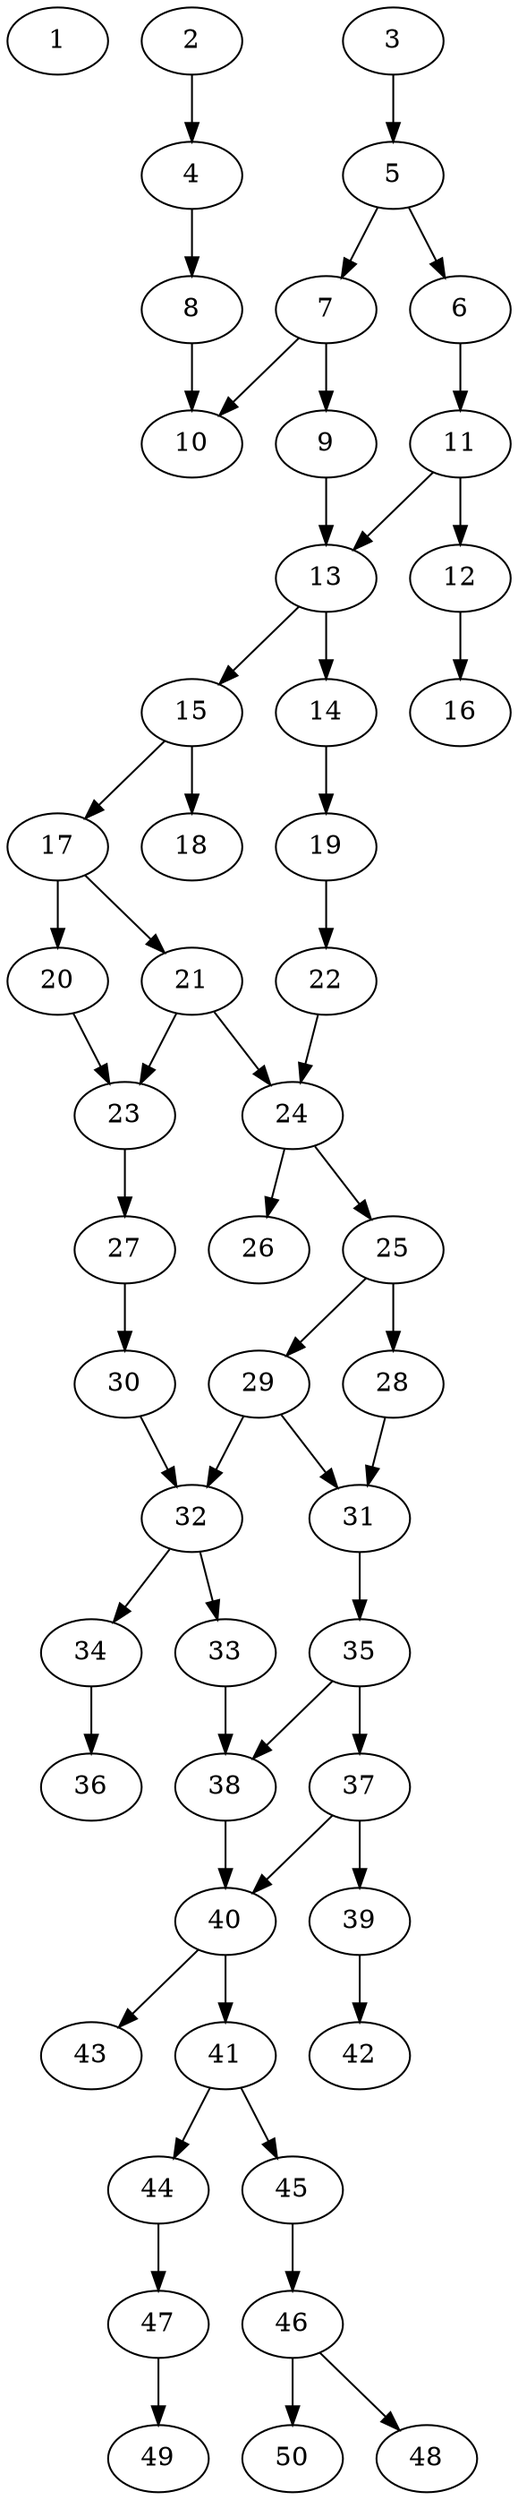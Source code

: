 // DAG automatically generated by daggen at Thu Oct  3 14:07:57 2019
// ./daggen --dot -n 50 --ccr 0.4 --fat 0.3 --regular 0.9 --density 0.5 --mindata 5242880 --maxdata 52428800 
digraph G {
  1 [size="116771840", alpha="0.04", expect_size="46708736"] 
  2 [size="127838720", alpha="0.10", expect_size="51135488"] 
  2 -> 4 [size ="51135488"]
  3 [size="36400640", alpha="0.03", expect_size="14560256"] 
  3 -> 5 [size ="14560256"]
  4 [size="13429760", alpha="0.13", expect_size="5371904"] 
  4 -> 8 [size ="5371904"]
  5 [size="83302400", alpha="0.05", expect_size="33320960"] 
  5 -> 6 [size ="33320960"]
  5 -> 7 [size ="33320960"]
  6 [size="50347520", alpha="0.20", expect_size="20139008"] 
  6 -> 11 [size ="20139008"]
  7 [size="42368000", alpha="0.05", expect_size="16947200"] 
  7 -> 9 [size ="16947200"]
  7 -> 10 [size ="16947200"]
  8 [size="109015040", alpha="0.14", expect_size="43606016"] 
  8 -> 10 [size ="43606016"]
  9 [size="86302720", alpha="0.01", expect_size="34521088"] 
  9 -> 13 [size ="34521088"]
  10 [size="47575040", alpha="0.03", expect_size="19030016"] 
  11 [size="21468160", alpha="0.01", expect_size="8587264"] 
  11 -> 12 [size ="8587264"]
  11 -> 13 [size ="8587264"]
  12 [size="45263360", alpha="0.15", expect_size="18105344"] 
  12 -> 16 [size ="18105344"]
  13 [size="104424960", alpha="0.18", expect_size="41769984"] 
  13 -> 14 [size ="41769984"]
  13 -> 15 [size ="41769984"]
  14 [size="123133440", alpha="0.08", expect_size="49253376"] 
  14 -> 19 [size ="49253376"]
  15 [size="84426240", alpha="0.05", expect_size="33770496"] 
  15 -> 17 [size ="33770496"]
  15 -> 18 [size ="33770496"]
  16 [size="115182080", alpha="0.06", expect_size="46072832"] 
  17 [size="113594880", alpha="0.07", expect_size="45437952"] 
  17 -> 20 [size ="45437952"]
  17 -> 21 [size ="45437952"]
  18 [size="22213120", alpha="0.06", expect_size="8885248"] 
  19 [size="106237440", alpha="0.16", expect_size="42494976"] 
  19 -> 22 [size ="42494976"]
  20 [size="112330240", alpha="0.12", expect_size="44932096"] 
  20 -> 23 [size ="44932096"]
  21 [size="14689280", alpha="0.06", expect_size="5875712"] 
  21 -> 23 [size ="5875712"]
  21 -> 24 [size ="5875712"]
  22 [size="22622720", alpha="0.19", expect_size="9049088"] 
  22 -> 24 [size ="9049088"]
  23 [size="113003520", alpha="0.16", expect_size="45201408"] 
  23 -> 27 [size ="45201408"]
  24 [size="102589440", alpha="0.13", expect_size="41035776"] 
  24 -> 25 [size ="41035776"]
  24 -> 26 [size ="41035776"]
  25 [size="31833600", alpha="0.02", expect_size="12733440"] 
  25 -> 28 [size ="12733440"]
  25 -> 29 [size ="12733440"]
  26 [size="64117760", alpha="0.17", expect_size="25647104"] 
  27 [size="102013440", alpha="0.17", expect_size="40805376"] 
  27 -> 30 [size ="40805376"]
  28 [size="24890880", alpha="0.14", expect_size="9956352"] 
  28 -> 31 [size ="9956352"]
  29 [size="59056640", alpha="0.03", expect_size="23622656"] 
  29 -> 31 [size ="23622656"]
  29 -> 32 [size ="23622656"]
  30 [size="37322240", alpha="0.18", expect_size="14928896"] 
  30 -> 32 [size ="14928896"]
  31 [size="110041600", alpha="0.14", expect_size="44016640"] 
  31 -> 35 [size ="44016640"]
  32 [size="26987520", alpha="0.15", expect_size="10795008"] 
  32 -> 33 [size ="10795008"]
  32 -> 34 [size ="10795008"]
  33 [size="20856320", alpha="0.12", expect_size="8342528"] 
  33 -> 38 [size ="8342528"]
  34 [size="114946560", alpha="0.08", expect_size="45978624"] 
  34 -> 36 [size ="45978624"]
  35 [size="73648640", alpha="0.16", expect_size="29459456"] 
  35 -> 37 [size ="29459456"]
  35 -> 38 [size ="29459456"]
  36 [size="85127680", alpha="0.01", expect_size="34051072"] 
  37 [size="68656640", alpha="0.03", expect_size="27462656"] 
  37 -> 39 [size ="27462656"]
  37 -> 40 [size ="27462656"]
  38 [size="53501440", alpha="0.07", expect_size="21400576"] 
  38 -> 40 [size ="21400576"]
  39 [size="17602560", alpha="0.07", expect_size="7041024"] 
  39 -> 42 [size ="7041024"]
  40 [size="34160640", alpha="0.03", expect_size="13664256"] 
  40 -> 41 [size ="13664256"]
  40 -> 43 [size ="13664256"]
  41 [size="19676160", alpha="0.19", expect_size="7870464"] 
  41 -> 44 [size ="7870464"]
  41 -> 45 [size ="7870464"]
  42 [size="100477440", alpha="0.18", expect_size="40190976"] 
  43 [size="72793600", alpha="0.13", expect_size="29117440"] 
  44 [size="27942400", alpha="0.03", expect_size="11176960"] 
  44 -> 47 [size ="11176960"]
  45 [size="75955200", alpha="0.17", expect_size="30382080"] 
  45 -> 46 [size ="30382080"]
  46 [size="52218880", alpha="0.19", expect_size="20887552"] 
  46 -> 48 [size ="20887552"]
  46 -> 50 [size ="20887552"]
  47 [size="58810880", alpha="0.16", expect_size="23524352"] 
  47 -> 49 [size ="23524352"]
  48 [size="78256640", alpha="0.15", expect_size="31302656"] 
  49 [size="119664640", alpha="0.02", expect_size="47865856"] 
  50 [size="40235520", alpha="0.13", expect_size="16094208"] 
}
